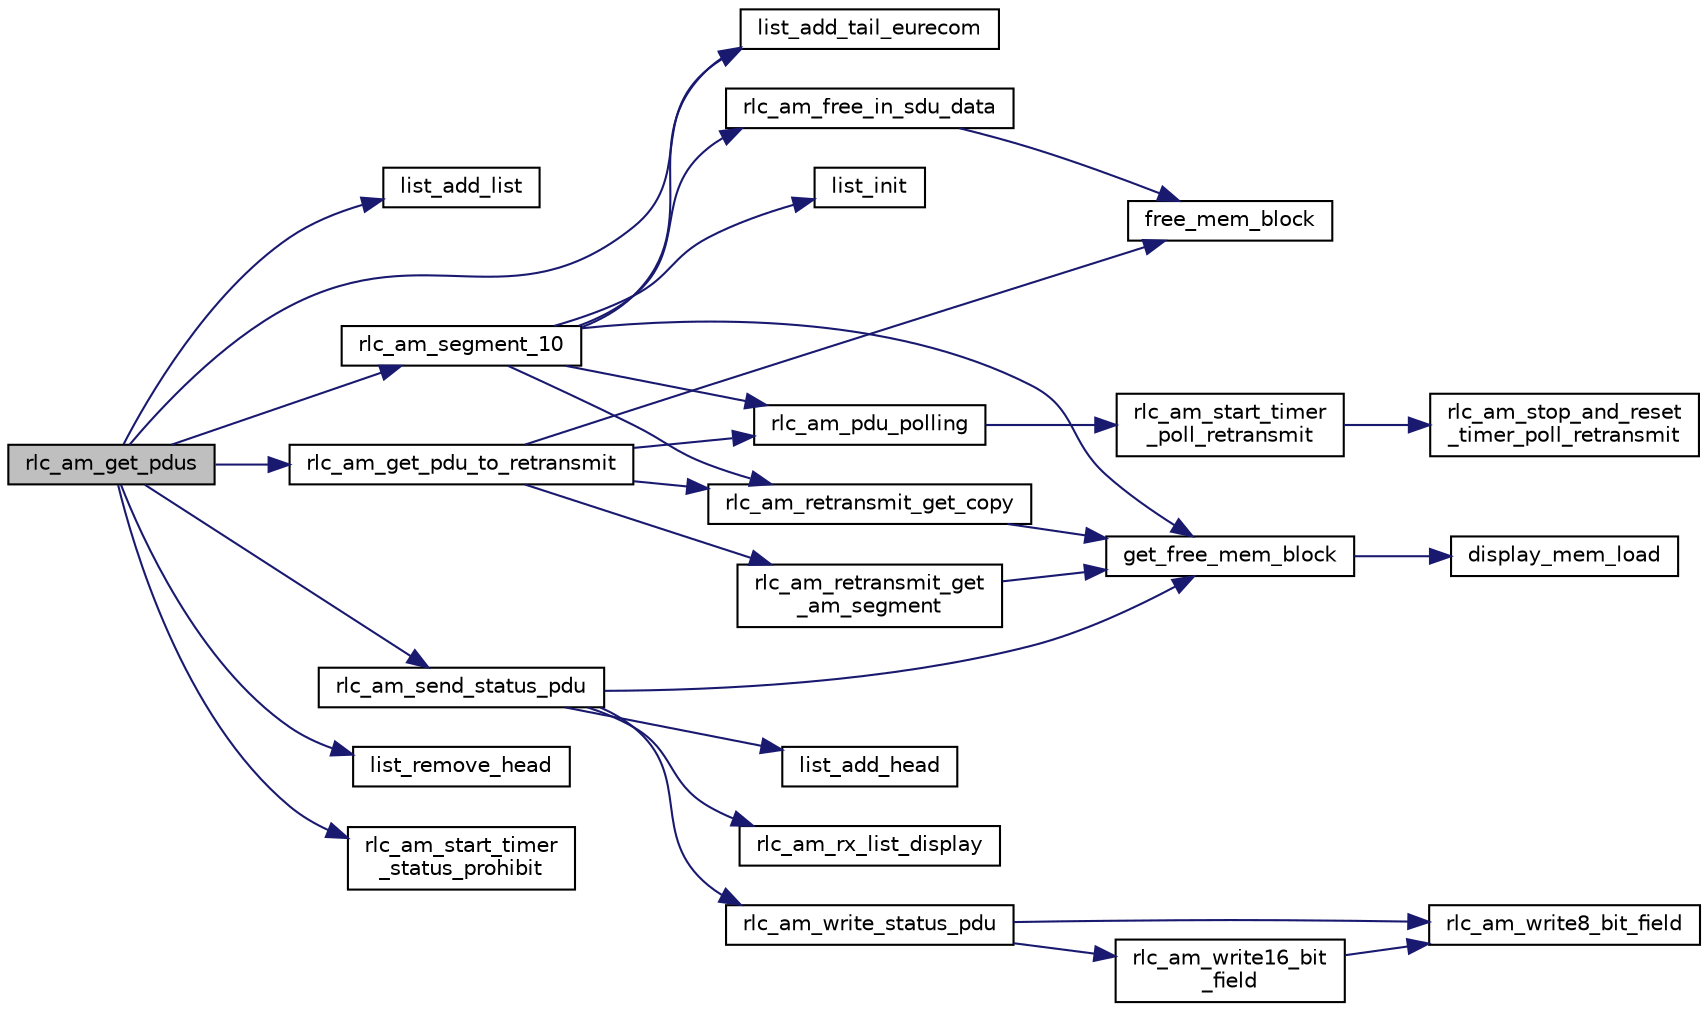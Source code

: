 digraph "rlc_am_get_pdus"
{
 // LATEX_PDF_SIZE
  edge [fontname="Helvetica",fontsize="10",labelfontname="Helvetica",labelfontsize="10"];
  node [fontname="Helvetica",fontsize="10",shape=record];
  rankdir="LR";
  Node1 [label="rlc_am_get_pdus",height=0.2,width=0.4,color="black", fillcolor="grey75", style="filled", fontcolor="black",tooltip=" "];
  Node1 -> Node2 [color="midnightblue",fontsize="10",style="solid",fontname="Helvetica"];
  Node2 [label="list_add_list",height=0.2,width=0.4,color="black", fillcolor="white", style="filled",URL="$list_8c.html#a45d9e2eb771b0d52ab4e24ba1f2249e1",tooltip=" "];
  Node1 -> Node3 [color="midnightblue",fontsize="10",style="solid",fontname="Helvetica"];
  Node3 [label="list_add_tail_eurecom",height=0.2,width=0.4,color="black", fillcolor="white", style="filled",URL="$list_8c.html#a601990ffdb533edd61c29c1473e8213c",tooltip=" "];
  Node1 -> Node4 [color="midnightblue",fontsize="10",style="solid",fontname="Helvetica"];
  Node4 [label="list_remove_head",height=0.2,width=0.4,color="black", fillcolor="white", style="filled",URL="$list_8c.html#a68bb206a4e50e2f9f27ca4c051a84dc5",tooltip=" "];
  Node1 -> Node5 [color="midnightblue",fontsize="10",style="solid",fontname="Helvetica"];
  Node5 [label="rlc_am_get_pdu_to_retransmit",height=0.2,width=0.4,color="black", fillcolor="white", style="filled",URL="$group__em.html#ga4d2f06e2b8545f03ff670c237e16c05c",tooltip="Find a PDU or PDU segment to retransmit."];
  Node5 -> Node6 [color="midnightblue",fontsize="10",style="solid",fontname="Helvetica"];
  Node6 [label="free_mem_block",height=0.2,width=0.4,color="black", fillcolor="white", style="filled",URL="$mem__block_8c.html#a3465e37844438c1cc552c197a2cfbbfd",tooltip=" "];
  Node5 -> Node7 [color="midnightblue",fontsize="10",style="solid",fontname="Helvetica"];
  Node7 [label="rlc_am_pdu_polling",height=0.2,width=0.4,color="black", fillcolor="white", style="filled",URL="$group__em.html#ga85bd4cf954a799269aa1a02d7770a5da",tooltip="Set or not the poll bit in the PDU header depending on RLC AM protocol variables."];
  Node7 -> Node8 [color="midnightblue",fontsize="10",style="solid",fontname="Helvetica"];
  Node8 [label="rlc_am_start_timer\l_poll_retransmit",height=0.2,width=0.4,color="black", fillcolor="white", style="filled",URL="$group__em.html#ga9f5c662a4fbee6f15ec226ad5fc5eda3",tooltip="Re-arm (based on RLC AM config parameter) and start timer Poll-retransmit."];
  Node8 -> Node9 [color="midnightblue",fontsize="10",style="solid",fontname="Helvetica"];
  Node9 [label="rlc_am_stop_and_reset\l_timer_poll_retransmit",height=0.2,width=0.4,color="black", fillcolor="white", style="filled",URL="$group__em.html#gaa631169dec88662bc9bf7e7dd295f0ec",tooltip="Stop and reset the timer Poll-retransmit."];
  Node5 -> Node10 [color="midnightblue",fontsize="10",style="solid",fontname="Helvetica"];
  Node10 [label="rlc_am_retransmit_get\l_am_segment",height=0.2,width=0.4,color="black", fillcolor="white", style="filled",URL="$rlc__am__retransmit_8c.html#a0758b07606bbb758e1cbe67d02c99c3a",tooltip=" "];
  Node10 -> Node11 [color="midnightblue",fontsize="10",style="solid",fontname="Helvetica"];
  Node11 [label="get_free_mem_block",height=0.2,width=0.4,color="black", fillcolor="white", style="filled",URL="$mem__block_8c.html#aa6649c5f31ce28f70a1a7352eb41de46",tooltip=" "];
  Node11 -> Node12 [color="midnightblue",fontsize="10",style="solid",fontname="Helvetica"];
  Node12 [label="display_mem_load",height=0.2,width=0.4,color="black", fillcolor="white", style="filled",URL="$mem__block_8c.html#aad2e600dac4df19ae63b1efe29405f59",tooltip=" "];
  Node5 -> Node13 [color="midnightblue",fontsize="10",style="solid",fontname="Helvetica"];
  Node13 [label="rlc_am_retransmit_get_copy",height=0.2,width=0.4,color="black", fillcolor="white", style="filled",URL="$group__em.html#gafe9a50aea696b350ef98af05c96b195f",tooltip="The RLC AM PDU which have the sequence number snP is marked ACKed."];
  Node13 -> Node11 [color="midnightblue",fontsize="10",style="solid",fontname="Helvetica"];
  Node1 -> Node14 [color="midnightblue",fontsize="10",style="solid",fontname="Helvetica"];
  Node14 [label="rlc_am_segment_10",height=0.2,width=0.4,color="black", fillcolor="white", style="filled",URL="$group__em.html#ga65615705e03e2dee6c29f981de730b4a",tooltip="Segment a PDU with 10 bits sequence number, based on segmentation information given by MAC (size to t..."];
  Node14 -> Node11 [color="midnightblue",fontsize="10",style="solid",fontname="Helvetica"];
  Node14 -> Node3 [color="midnightblue",fontsize="10",style="solid",fontname="Helvetica"];
  Node14 -> Node15 [color="midnightblue",fontsize="10",style="solid",fontname="Helvetica"];
  Node15 [label="list_init",height=0.2,width=0.4,color="black", fillcolor="white", style="filled",URL="$list_8c.html#a896782f4f794d085242b80e09bbc91dd",tooltip=" "];
  Node14 -> Node16 [color="midnightblue",fontsize="10",style="solid",fontname="Helvetica"];
  Node16 [label="rlc_am_free_in_sdu_data",height=0.2,width=0.4,color="black", fillcolor="white", style="filled",URL="$group__em.html#gae3a73e24e03b3ae7717d736ced81be87",tooltip="Free a higher layer SDU data part, the SDU is stored in input_sdus[] buffer."];
  Node16 -> Node6 [color="midnightblue",fontsize="10",style="solid",fontname="Helvetica"];
  Node14 -> Node7 [color="midnightblue",fontsize="10",style="solid",fontname="Helvetica"];
  Node14 -> Node13 [color="midnightblue",fontsize="10",style="solid",fontname="Helvetica"];
  Node1 -> Node17 [color="midnightblue",fontsize="10",style="solid",fontname="Helvetica"];
  Node17 [label="rlc_am_send_status_pdu",height=0.2,width=0.4,color="black", fillcolor="white", style="filled",URL="$group__em.html#ga652b8e39ece3b8a9e7d014df23e1b4b9",tooltip="Send a status PDU based on the receiver buffer content."];
  Node17 -> Node11 [color="midnightblue",fontsize="10",style="solid",fontname="Helvetica"];
  Node17 -> Node18 [color="midnightblue",fontsize="10",style="solid",fontname="Helvetica"];
  Node18 [label="list_add_head",height=0.2,width=0.4,color="black", fillcolor="white", style="filled",URL="$list_8c.html#ad5377f3aa582a66c44e1b292b0ffb18d",tooltip=" "];
  Node17 -> Node19 [color="midnightblue",fontsize="10",style="solid",fontname="Helvetica"];
  Node19 [label="rlc_am_rx_list_display",height=0.2,width=0.4,color="black", fillcolor="white", style="filled",URL="$group__em.html#ga82e0ea9f3fe1f2e01a35e7ce3bf7a096",tooltip="Display the dump of the RX buffer."];
  Node17 -> Node20 [color="midnightblue",fontsize="10",style="solid",fontname="Helvetica"];
  Node20 [label="rlc_am_write_status_pdu",height=0.2,width=0.4,color="black", fillcolor="white", style="filled",URL="$group__em.html#ga8cd55c8c75458b4089e294e3eb82d879",tooltip="Remove all marked holes for PDU with sequence number \"snP\"."];
  Node20 -> Node21 [color="midnightblue",fontsize="10",style="solid",fontname="Helvetica"];
  Node21 [label="rlc_am_write16_bit\l_field",height=0.2,width=0.4,color="black", fillcolor="white", style="filled",URL="$group__em.html#ga652c5fc3c6fb1891deb4a33bd9808b53",tooltip="Write N bits (max 16) in a byte area seen as a bit-field with the help of a byte index and a modulo 8..."];
  Node21 -> Node22 [color="midnightblue",fontsize="10",style="solid",fontname="Helvetica"];
  Node22 [label="rlc_am_write8_bit_field",height=0.2,width=0.4,color="black", fillcolor="white", style="filled",URL="$group__em.html#ga95cbd97c49ca152369604bce93b8a49e",tooltip="Write N bits (max 8) in a byte area seen as a bit-field with the help of a byte index and a modulo 8 ..."];
  Node20 -> Node22 [color="midnightblue",fontsize="10",style="solid",fontname="Helvetica"];
  Node1 -> Node23 [color="midnightblue",fontsize="10",style="solid",fontname="Helvetica"];
  Node23 [label="rlc_am_start_timer\l_status_prohibit",height=0.2,width=0.4,color="black", fillcolor="white", style="filled",URL="$group__em.html#ga0dc88a987d06d84898227edfe8413a27",tooltip="Re-arm (based on RLC AM config parameter) and start timer status-prohibit."];
}
